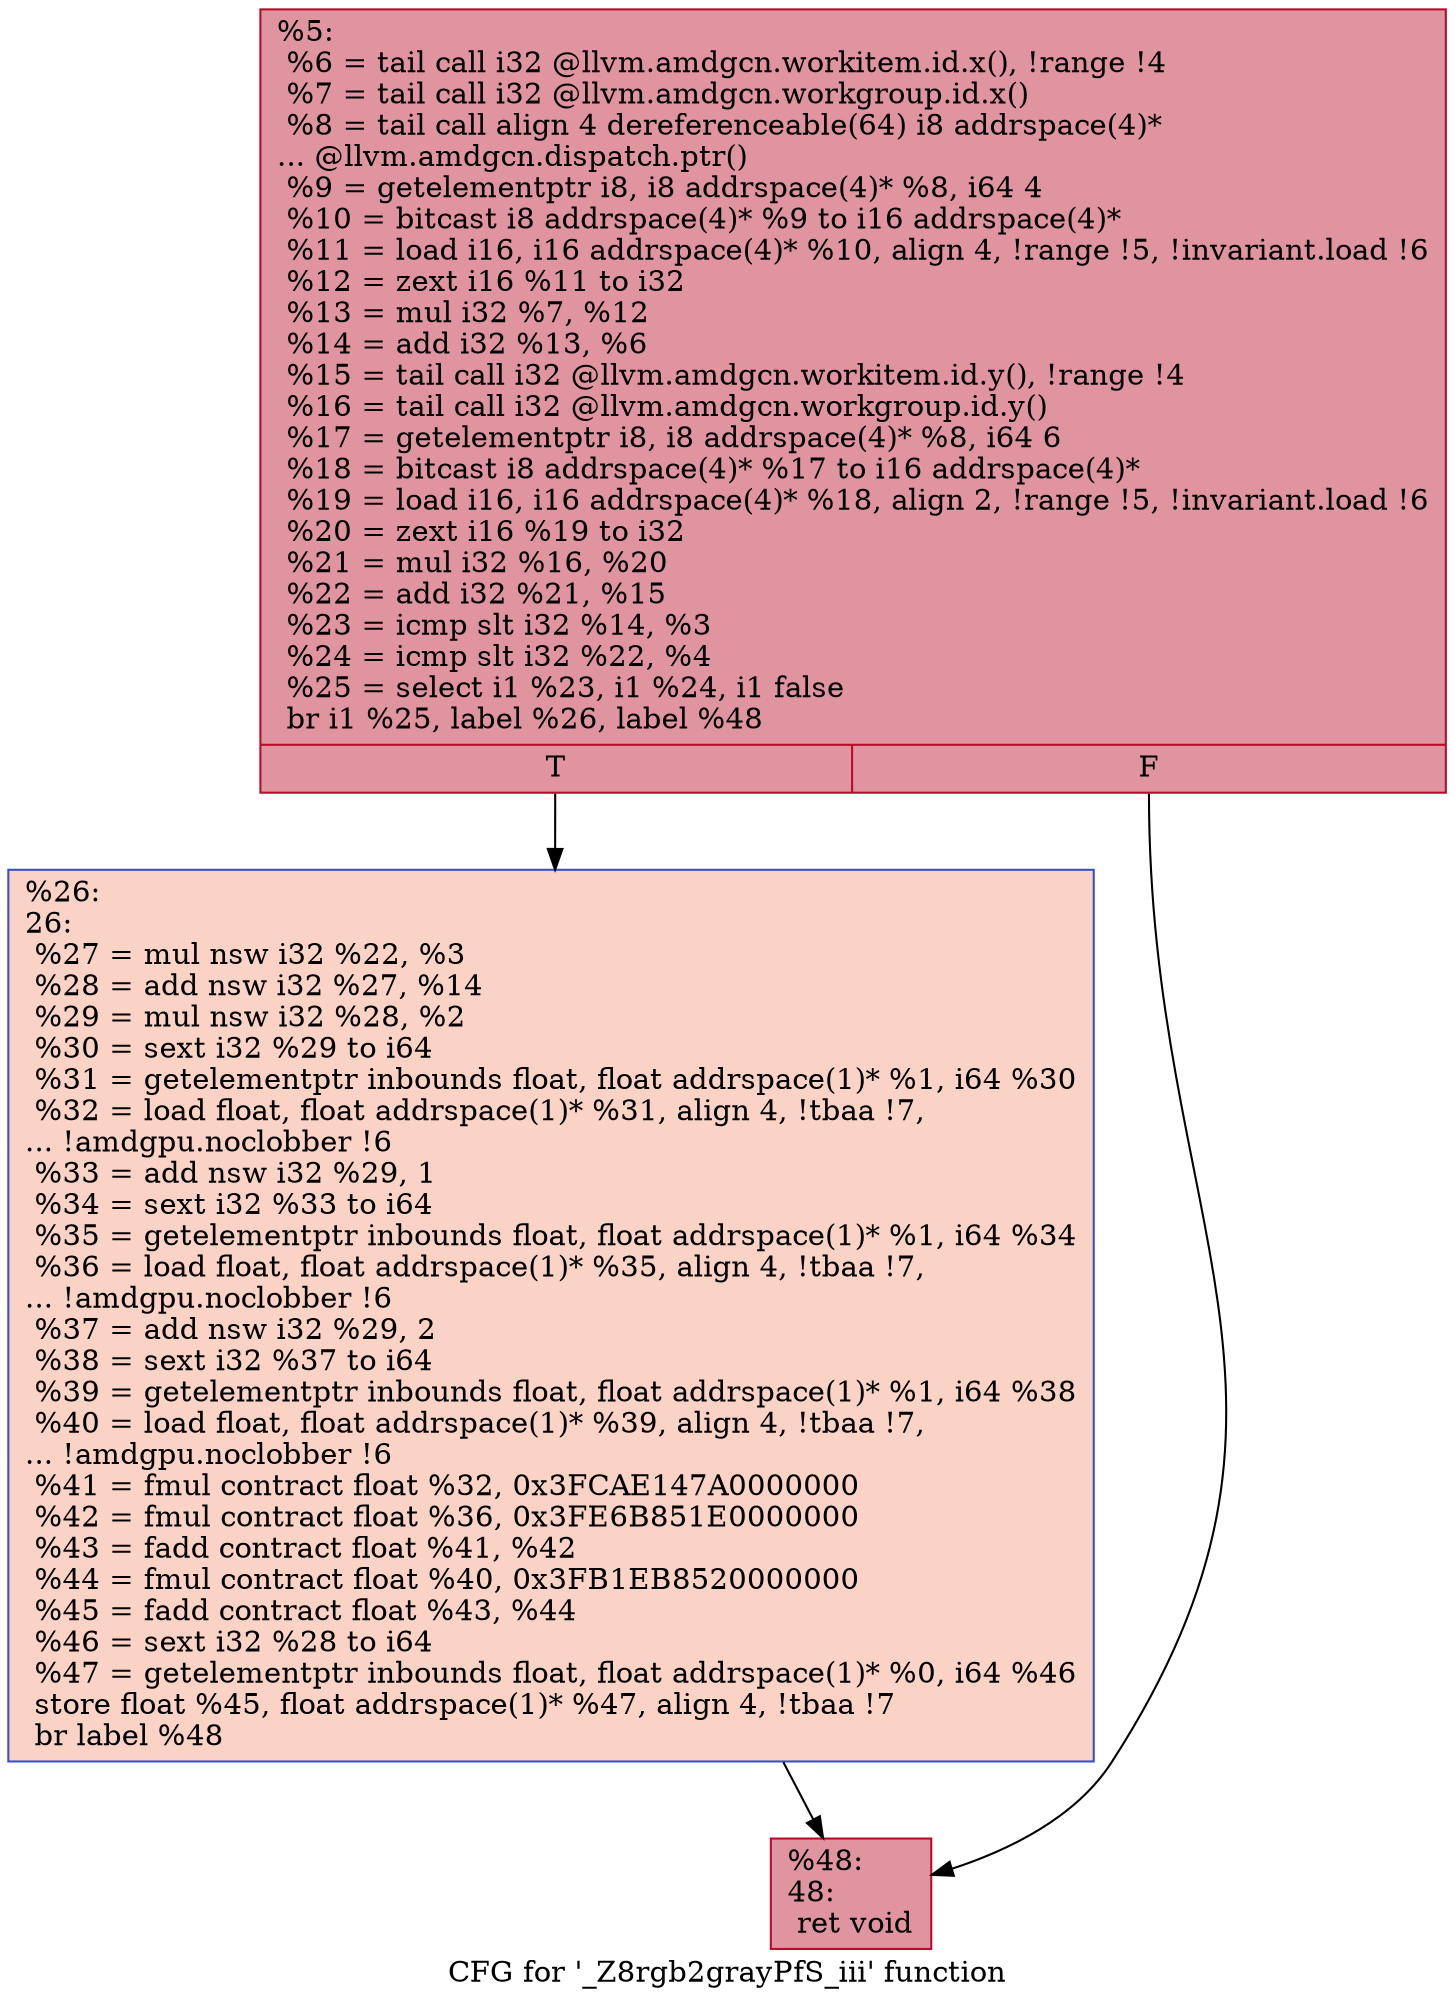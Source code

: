 digraph "CFG for '_Z8rgb2grayPfS_iii' function" {
	label="CFG for '_Z8rgb2grayPfS_iii' function";

	Node0x4d0e650 [shape=record,color="#b70d28ff", style=filled, fillcolor="#b70d2870",label="{%5:\l  %6 = tail call i32 @llvm.amdgcn.workitem.id.x(), !range !4\l  %7 = tail call i32 @llvm.amdgcn.workgroup.id.x()\l  %8 = tail call align 4 dereferenceable(64) i8 addrspace(4)*\l... @llvm.amdgcn.dispatch.ptr()\l  %9 = getelementptr i8, i8 addrspace(4)* %8, i64 4\l  %10 = bitcast i8 addrspace(4)* %9 to i16 addrspace(4)*\l  %11 = load i16, i16 addrspace(4)* %10, align 4, !range !5, !invariant.load !6\l  %12 = zext i16 %11 to i32\l  %13 = mul i32 %7, %12\l  %14 = add i32 %13, %6\l  %15 = tail call i32 @llvm.amdgcn.workitem.id.y(), !range !4\l  %16 = tail call i32 @llvm.amdgcn.workgroup.id.y()\l  %17 = getelementptr i8, i8 addrspace(4)* %8, i64 6\l  %18 = bitcast i8 addrspace(4)* %17 to i16 addrspace(4)*\l  %19 = load i16, i16 addrspace(4)* %18, align 2, !range !5, !invariant.load !6\l  %20 = zext i16 %19 to i32\l  %21 = mul i32 %16, %20\l  %22 = add i32 %21, %15\l  %23 = icmp slt i32 %14, %3\l  %24 = icmp slt i32 %22, %4\l  %25 = select i1 %23, i1 %24, i1 false\l  br i1 %25, label %26, label %48\l|{<s0>T|<s1>F}}"];
	Node0x4d0e650:s0 -> Node0x4d120b0;
	Node0x4d0e650:s1 -> Node0x4d12140;
	Node0x4d120b0 [shape=record,color="#3d50c3ff", style=filled, fillcolor="#f59c7d70",label="{%26:\l26:                                               \l  %27 = mul nsw i32 %22, %3\l  %28 = add nsw i32 %27, %14\l  %29 = mul nsw i32 %28, %2\l  %30 = sext i32 %29 to i64\l  %31 = getelementptr inbounds float, float addrspace(1)* %1, i64 %30\l  %32 = load float, float addrspace(1)* %31, align 4, !tbaa !7,\l... !amdgpu.noclobber !6\l  %33 = add nsw i32 %29, 1\l  %34 = sext i32 %33 to i64\l  %35 = getelementptr inbounds float, float addrspace(1)* %1, i64 %34\l  %36 = load float, float addrspace(1)* %35, align 4, !tbaa !7,\l... !amdgpu.noclobber !6\l  %37 = add nsw i32 %29, 2\l  %38 = sext i32 %37 to i64\l  %39 = getelementptr inbounds float, float addrspace(1)* %1, i64 %38\l  %40 = load float, float addrspace(1)* %39, align 4, !tbaa !7,\l... !amdgpu.noclobber !6\l  %41 = fmul contract float %32, 0x3FCAE147A0000000\l  %42 = fmul contract float %36, 0x3FE6B851E0000000\l  %43 = fadd contract float %41, %42\l  %44 = fmul contract float %40, 0x3FB1EB8520000000\l  %45 = fadd contract float %43, %44\l  %46 = sext i32 %28 to i64\l  %47 = getelementptr inbounds float, float addrspace(1)* %0, i64 %46\l  store float %45, float addrspace(1)* %47, align 4, !tbaa !7\l  br label %48\l}"];
	Node0x4d120b0 -> Node0x4d12140;
	Node0x4d12140 [shape=record,color="#b70d28ff", style=filled, fillcolor="#b70d2870",label="{%48:\l48:                                               \l  ret void\l}"];
}
